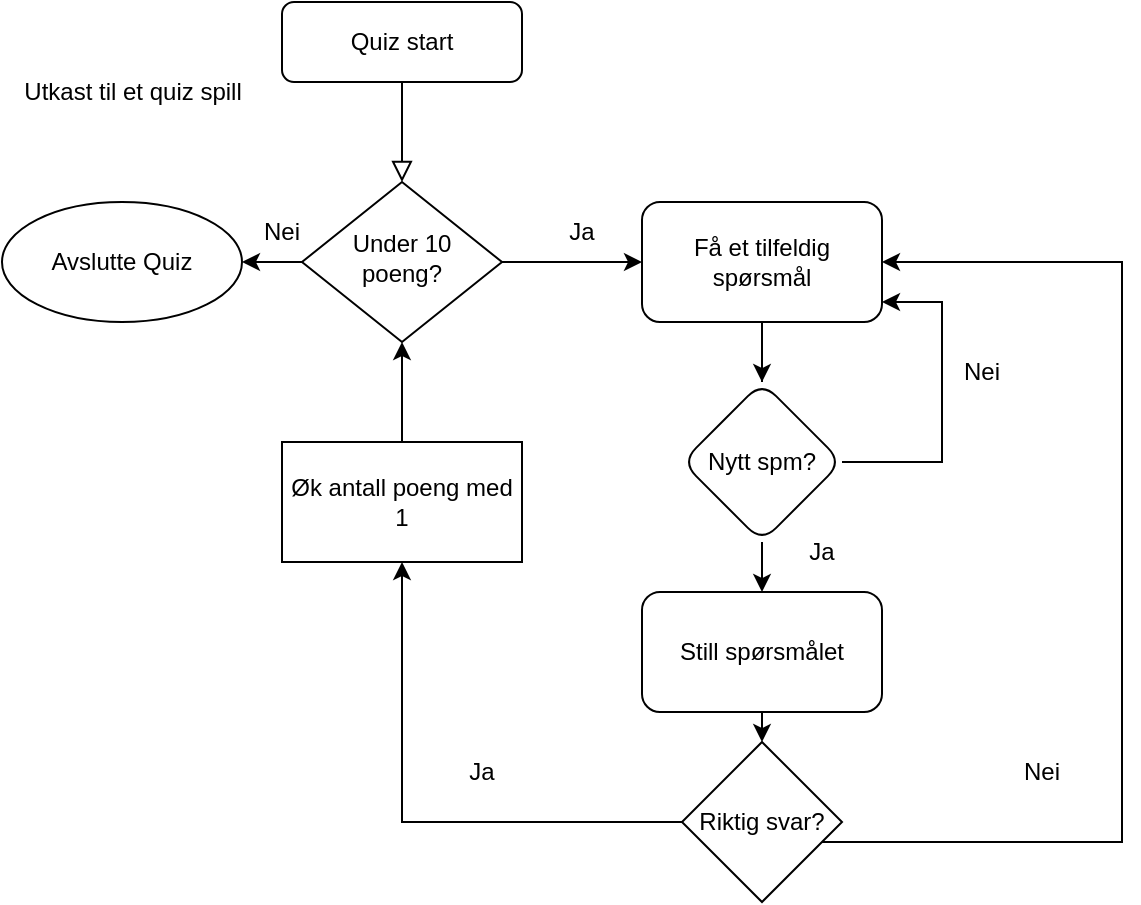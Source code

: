 <mxfile version="20.5.3" type="device"><diagram id="C5RBs43oDa-KdzZeNtuy" name="Page-1"><mxGraphModel dx="689" dy="508" grid="1" gridSize="10" guides="1" tooltips="1" connect="1" arrows="1" fold="1" page="1" pageScale="1" pageWidth="827" pageHeight="1169" math="0" shadow="0"><root><mxCell id="WIyWlLk6GJQsqaUBKTNV-0"/><mxCell id="WIyWlLk6GJQsqaUBKTNV-1" parent="WIyWlLk6GJQsqaUBKTNV-0"/><mxCell id="WIyWlLk6GJQsqaUBKTNV-2" value="" style="rounded=0;html=1;jettySize=auto;orthogonalLoop=1;fontSize=11;endArrow=block;endFill=0;endSize=8;strokeWidth=1;shadow=0;labelBackgroundColor=none;edgeStyle=orthogonalEdgeStyle;" parent="WIyWlLk6GJQsqaUBKTNV-1" source="WIyWlLk6GJQsqaUBKTNV-3" target="WIyWlLk6GJQsqaUBKTNV-6" edge="1"><mxGeometry relative="1" as="geometry"/></mxCell><mxCell id="WIyWlLk6GJQsqaUBKTNV-3" value="Quiz start" style="rounded=1;whiteSpace=wrap;html=1;fontSize=12;glass=0;strokeWidth=1;shadow=0;" parent="WIyWlLk6GJQsqaUBKTNV-1" vertex="1"><mxGeometry x="160" y="80" width="120" height="40" as="geometry"/></mxCell><mxCell id="dstiMZ4l6G0RtBzvATDD-5" style="edgeStyle=orthogonalEdgeStyle;rounded=0;orthogonalLoop=1;jettySize=auto;html=1;" edge="1" parent="WIyWlLk6GJQsqaUBKTNV-1" source="WIyWlLk6GJQsqaUBKTNV-6" target="dstiMZ4l6G0RtBzvATDD-2"><mxGeometry relative="1" as="geometry"/></mxCell><mxCell id="dstiMZ4l6G0RtBzvATDD-28" style="edgeStyle=orthogonalEdgeStyle;rounded=0;orthogonalLoop=1;jettySize=auto;html=1;exitX=0;exitY=0.5;exitDx=0;exitDy=0;entryX=1;entryY=0.5;entryDx=0;entryDy=0;" edge="1" parent="WIyWlLk6GJQsqaUBKTNV-1" source="WIyWlLk6GJQsqaUBKTNV-6" target="dstiMZ4l6G0RtBzvATDD-24"><mxGeometry relative="1" as="geometry"/></mxCell><mxCell id="WIyWlLk6GJQsqaUBKTNV-6" value="Under 10 poeng?" style="rhombus;whiteSpace=wrap;html=1;shadow=0;fontFamily=Helvetica;fontSize=12;align=center;strokeWidth=1;spacing=6;spacingTop=-4;" parent="WIyWlLk6GJQsqaUBKTNV-1" vertex="1"><mxGeometry x="170" y="170" width="100" height="80" as="geometry"/></mxCell><mxCell id="dstiMZ4l6G0RtBzvATDD-31" value="" style="edgeStyle=orthogonalEdgeStyle;rounded=0;orthogonalLoop=1;jettySize=auto;html=1;startArrow=none;" edge="1" parent="WIyWlLk6GJQsqaUBKTNV-1" source="dstiMZ4l6G0RtBzvATDD-33" target="dstiMZ4l6G0RtBzvATDD-30"><mxGeometry relative="1" as="geometry"/></mxCell><mxCell id="dstiMZ4l6G0RtBzvATDD-34" value="" style="edgeStyle=orthogonalEdgeStyle;rounded=0;orthogonalLoop=1;jettySize=auto;html=1;" edge="1" parent="WIyWlLk6GJQsqaUBKTNV-1" source="dstiMZ4l6G0RtBzvATDD-2" target="dstiMZ4l6G0RtBzvATDD-33"><mxGeometry relative="1" as="geometry"/></mxCell><mxCell id="dstiMZ4l6G0RtBzvATDD-2" value="Få et tilfeldig spørsmål" style="rounded=1;whiteSpace=wrap;html=1;" vertex="1" parent="WIyWlLk6GJQsqaUBKTNV-1"><mxGeometry x="340" y="180" width="120" height="60" as="geometry"/></mxCell><mxCell id="dstiMZ4l6G0RtBzvATDD-13" value="" style="edgeStyle=orthogonalEdgeStyle;rounded=0;orthogonalLoop=1;jettySize=auto;html=1;" edge="1" parent="WIyWlLk6GJQsqaUBKTNV-1" source="dstiMZ4l6G0RtBzvATDD-6" target="dstiMZ4l6G0RtBzvATDD-12"><mxGeometry relative="1" as="geometry"/></mxCell><mxCell id="dstiMZ4l6G0RtBzvATDD-17" style="edgeStyle=orthogonalEdgeStyle;rounded=0;orthogonalLoop=1;jettySize=auto;html=1;entryX=1;entryY=0.5;entryDx=0;entryDy=0;" edge="1" parent="WIyWlLk6GJQsqaUBKTNV-1" source="dstiMZ4l6G0RtBzvATDD-6" target="dstiMZ4l6G0RtBzvATDD-2"><mxGeometry relative="1" as="geometry"><mxPoint x="540" y="330" as="targetPoint"/><Array as="points"><mxPoint x="580" y="500"/><mxPoint x="580" y="210"/></Array></mxGeometry></mxCell><mxCell id="dstiMZ4l6G0RtBzvATDD-6" value="Riktig svar?" style="rhombus;whiteSpace=wrap;html=1;" vertex="1" parent="WIyWlLk6GJQsqaUBKTNV-1"><mxGeometry x="360" y="450" width="80" height="80" as="geometry"/></mxCell><mxCell id="dstiMZ4l6G0RtBzvATDD-10" value="Ja" style="text;html=1;strokeColor=none;fillColor=none;align=center;verticalAlign=middle;whiteSpace=wrap;rounded=0;" vertex="1" parent="WIyWlLk6GJQsqaUBKTNV-1"><mxGeometry x="400" y="340" width="60" height="30" as="geometry"/></mxCell><mxCell id="dstiMZ4l6G0RtBzvATDD-14" style="edgeStyle=orthogonalEdgeStyle;rounded=0;orthogonalLoop=1;jettySize=auto;html=1;entryX=0.5;entryY=1;entryDx=0;entryDy=0;" edge="1" parent="WIyWlLk6GJQsqaUBKTNV-1" source="dstiMZ4l6G0RtBzvATDD-12" target="WIyWlLk6GJQsqaUBKTNV-6"><mxGeometry relative="1" as="geometry"/></mxCell><mxCell id="dstiMZ4l6G0RtBzvATDD-12" value="Øk antall poeng med 1" style="whiteSpace=wrap;html=1;" vertex="1" parent="WIyWlLk6GJQsqaUBKTNV-1"><mxGeometry x="160" y="300" width="120" height="60" as="geometry"/></mxCell><mxCell id="dstiMZ4l6G0RtBzvATDD-18" value="Nei" style="text;html=1;strokeColor=none;fillColor=none;align=center;verticalAlign=middle;whiteSpace=wrap;rounded=0;" vertex="1" parent="WIyWlLk6GJQsqaUBKTNV-1"><mxGeometry x="510" y="450" width="60" height="30" as="geometry"/></mxCell><mxCell id="dstiMZ4l6G0RtBzvATDD-22" value="Utkast til et quiz spill" style="text;html=1;align=center;verticalAlign=middle;resizable=0;points=[];autosize=1;strokeColor=none;fillColor=none;" vertex="1" parent="WIyWlLk6GJQsqaUBKTNV-1"><mxGeometry x="20" y="110" width="130" height="30" as="geometry"/></mxCell><mxCell id="dstiMZ4l6G0RtBzvATDD-24" value="Avslutte Quiz" style="ellipse;whiteSpace=wrap;html=1;" vertex="1" parent="WIyWlLk6GJQsqaUBKTNV-1"><mxGeometry x="20" y="180" width="120" height="60" as="geometry"/></mxCell><mxCell id="dstiMZ4l6G0RtBzvATDD-25" value="Ja" style="text;html=1;strokeColor=none;fillColor=none;align=center;verticalAlign=middle;whiteSpace=wrap;rounded=0;" vertex="1" parent="WIyWlLk6GJQsqaUBKTNV-1"><mxGeometry x="280" y="180" width="60" height="30" as="geometry"/></mxCell><mxCell id="dstiMZ4l6G0RtBzvATDD-15" value="Nei" style="text;html=1;strokeColor=none;fillColor=none;align=center;verticalAlign=middle;whiteSpace=wrap;rounded=0;" vertex="1" parent="WIyWlLk6GJQsqaUBKTNV-1"><mxGeometry x="130" y="180" width="60" height="30" as="geometry"/></mxCell><mxCell id="dstiMZ4l6G0RtBzvATDD-32" style="edgeStyle=orthogonalEdgeStyle;rounded=0;orthogonalLoop=1;jettySize=auto;html=1;exitX=0.5;exitY=1;exitDx=0;exitDy=0;entryX=0.5;entryY=0;entryDx=0;entryDy=0;" edge="1" parent="WIyWlLk6GJQsqaUBKTNV-1" source="dstiMZ4l6G0RtBzvATDD-30" target="dstiMZ4l6G0RtBzvATDD-6"><mxGeometry relative="1" as="geometry"/></mxCell><mxCell id="dstiMZ4l6G0RtBzvATDD-30" value="Still spørsmålet" style="whiteSpace=wrap;html=1;rounded=1;" vertex="1" parent="WIyWlLk6GJQsqaUBKTNV-1"><mxGeometry x="340" y="375" width="120" height="60" as="geometry"/></mxCell><mxCell id="dstiMZ4l6G0RtBzvATDD-36" style="edgeStyle=orthogonalEdgeStyle;rounded=0;orthogonalLoop=1;jettySize=auto;html=1;exitX=1;exitY=0.5;exitDx=0;exitDy=0;" edge="1" parent="WIyWlLk6GJQsqaUBKTNV-1" source="dstiMZ4l6G0RtBzvATDD-33"><mxGeometry relative="1" as="geometry"><mxPoint x="460" y="230" as="targetPoint"/><Array as="points"><mxPoint x="490" y="310"/><mxPoint x="490" y="230"/><mxPoint x="460" y="230"/></Array></mxGeometry></mxCell><mxCell id="dstiMZ4l6G0RtBzvATDD-33" value="Nytt spm?" style="rhombus;whiteSpace=wrap;html=1;rounded=1;" vertex="1" parent="WIyWlLk6GJQsqaUBKTNV-1"><mxGeometry x="360" y="270" width="80" height="80" as="geometry"/></mxCell><mxCell id="dstiMZ4l6G0RtBzvATDD-35" value="" style="edgeStyle=orthogonalEdgeStyle;rounded=0;orthogonalLoop=1;jettySize=auto;html=1;endArrow=none;" edge="1" parent="WIyWlLk6GJQsqaUBKTNV-1" source="dstiMZ4l6G0RtBzvATDD-2" target="dstiMZ4l6G0RtBzvATDD-33"><mxGeometry relative="1" as="geometry"><mxPoint x="400" y="240" as="sourcePoint"/><mxPoint x="400" y="330" as="targetPoint"/></mxGeometry></mxCell><mxCell id="dstiMZ4l6G0RtBzvATDD-37" value="Nei" style="text;html=1;strokeColor=none;fillColor=none;align=center;verticalAlign=middle;whiteSpace=wrap;rounded=0;" vertex="1" parent="WIyWlLk6GJQsqaUBKTNV-1"><mxGeometry x="480" y="250" width="60" height="30" as="geometry"/></mxCell><mxCell id="dstiMZ4l6G0RtBzvATDD-40" value="Ja" style="text;html=1;strokeColor=none;fillColor=none;align=center;verticalAlign=middle;whiteSpace=wrap;rounded=0;" vertex="1" parent="WIyWlLk6GJQsqaUBKTNV-1"><mxGeometry x="230" y="450" width="60" height="30" as="geometry"/></mxCell></root></mxGraphModel></diagram></mxfile>